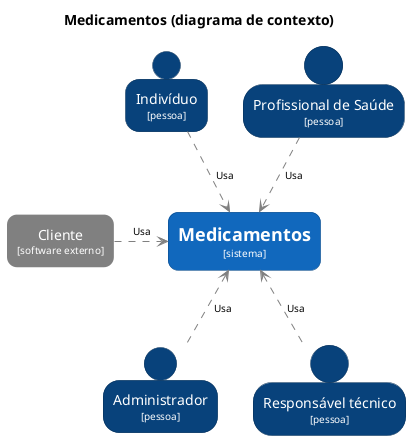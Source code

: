 @startuml c4-context

title Medicamentos (diagrama de contexto)

top to bottom direction

skinparam {
  shadowing false
  arrowFontSize 10
  defaultTextAlignment center
  wrapWidth 200
  maxMessageSize 100
  ArrowColor #gray
}

hide stereotype

skinparam rectangle<<SoftwareSystem>> {
  BackgroundColor #1168bd
  FontColor #ffffff
  BorderColor #0b4884
  roundCorner 20
}

skinparam rectangle<<SoftwareExternal>> {
  BackgroundColor #gray
  FontColor #ffffff
  BorderColor #gray
  roundCorner 20
}

skinparam person<<User>> {
  BackgroundColor #08427b
  FontColor #ffffff
  BorderColor #052e56
}

person "Indivíduo\n<size:10>[pessoa]</size>" <<User>> as User
person "Administrador\n<size:10>[pessoa]</size>" <<User>> as Administrador
person "Responsável técnico\n<size:10>[pessoa]</size>" <<User>> as RT
person "Profissional de Saúde\n<size:10>[pessoa]</size>" <<User>> as PS

rectangle "=Medicamentos\n<size:10>[sistema]</size>" <<SoftwareSystem>> as SoftwareSystem
rectangle "Cliente\n<size:10>[software externo]</size>" <<SoftwareExternal>> as SC

User ..> SoftwareSystem : " Usa"
PS ..> SoftwareSystem : " Usa"
SC .right.> SoftwareSystem : "Usa"
Administrador .up.> SoftwareSystem : " Usa"
RT .up.> SoftwareSystem : " Usa"
@enduml